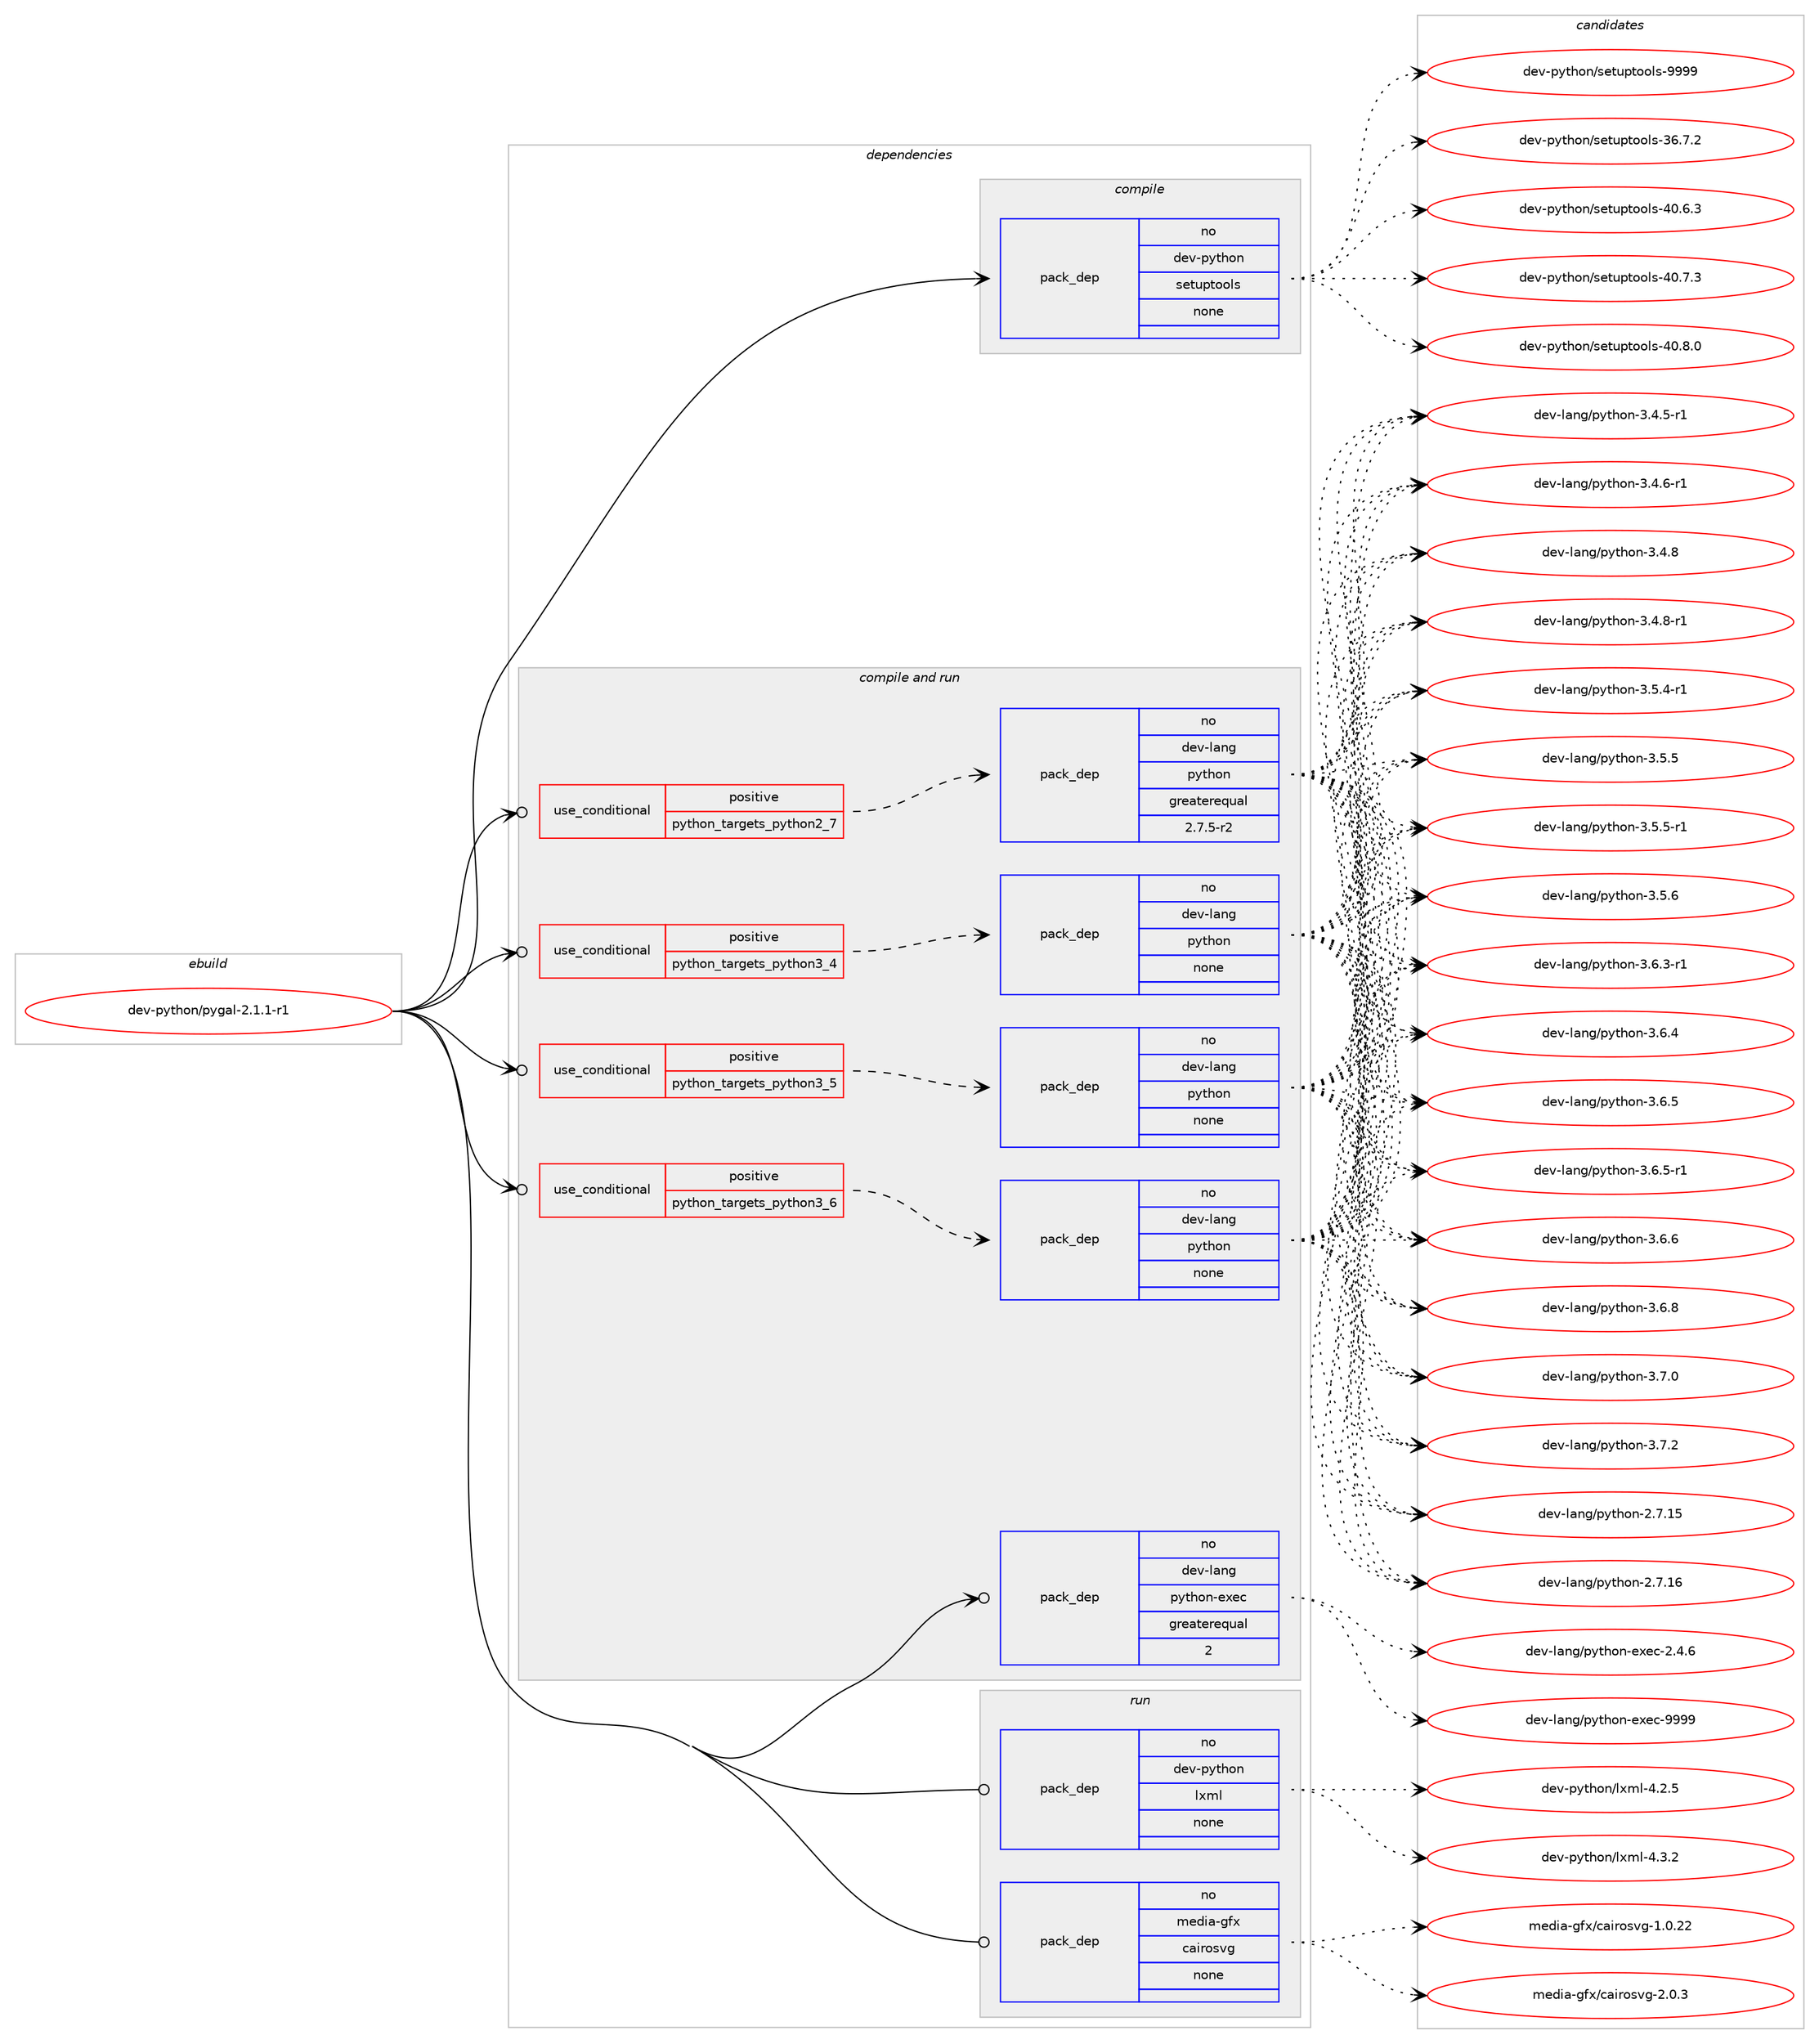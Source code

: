 digraph prolog {

# *************
# Graph options
# *************

newrank=true;
concentrate=true;
compound=true;
graph [rankdir=LR,fontname=Helvetica,fontsize=10,ranksep=1.5];#, ranksep=2.5, nodesep=0.2];
edge  [arrowhead=vee];
node  [fontname=Helvetica,fontsize=10];

# **********
# The ebuild
# **********

subgraph cluster_leftcol {
color=gray;
rank=same;
label=<<i>ebuild</i>>;
id [label="dev-python/pygal-2.1.1-r1", color=red, width=4, href="../dev-python/pygal-2.1.1-r1.svg"];
}

# ****************
# The dependencies
# ****************

subgraph cluster_midcol {
color=gray;
label=<<i>dependencies</i>>;
subgraph cluster_compile {
fillcolor="#eeeeee";
style=filled;
label=<<i>compile</i>>;
subgraph pack1025152 {
dependency1429271 [label=<<TABLE BORDER="0" CELLBORDER="1" CELLSPACING="0" CELLPADDING="4" WIDTH="220"><TR><TD ROWSPAN="6" CELLPADDING="30">pack_dep</TD></TR><TR><TD WIDTH="110">no</TD></TR><TR><TD>dev-python</TD></TR><TR><TD>setuptools</TD></TR><TR><TD>none</TD></TR><TR><TD></TD></TR></TABLE>>, shape=none, color=blue];
}
id:e -> dependency1429271:w [weight=20,style="solid",arrowhead="vee"];
}
subgraph cluster_compileandrun {
fillcolor="#eeeeee";
style=filled;
label=<<i>compile and run</i>>;
subgraph cond380801 {
dependency1429272 [label=<<TABLE BORDER="0" CELLBORDER="1" CELLSPACING="0" CELLPADDING="4"><TR><TD ROWSPAN="3" CELLPADDING="10">use_conditional</TD></TR><TR><TD>positive</TD></TR><TR><TD>python_targets_python2_7</TD></TR></TABLE>>, shape=none, color=red];
subgraph pack1025153 {
dependency1429273 [label=<<TABLE BORDER="0" CELLBORDER="1" CELLSPACING="0" CELLPADDING="4" WIDTH="220"><TR><TD ROWSPAN="6" CELLPADDING="30">pack_dep</TD></TR><TR><TD WIDTH="110">no</TD></TR><TR><TD>dev-lang</TD></TR><TR><TD>python</TD></TR><TR><TD>greaterequal</TD></TR><TR><TD>2.7.5-r2</TD></TR></TABLE>>, shape=none, color=blue];
}
dependency1429272:e -> dependency1429273:w [weight=20,style="dashed",arrowhead="vee"];
}
id:e -> dependency1429272:w [weight=20,style="solid",arrowhead="odotvee"];
subgraph cond380802 {
dependency1429274 [label=<<TABLE BORDER="0" CELLBORDER="1" CELLSPACING="0" CELLPADDING="4"><TR><TD ROWSPAN="3" CELLPADDING="10">use_conditional</TD></TR><TR><TD>positive</TD></TR><TR><TD>python_targets_python3_4</TD></TR></TABLE>>, shape=none, color=red];
subgraph pack1025154 {
dependency1429275 [label=<<TABLE BORDER="0" CELLBORDER="1" CELLSPACING="0" CELLPADDING="4" WIDTH="220"><TR><TD ROWSPAN="6" CELLPADDING="30">pack_dep</TD></TR><TR><TD WIDTH="110">no</TD></TR><TR><TD>dev-lang</TD></TR><TR><TD>python</TD></TR><TR><TD>none</TD></TR><TR><TD></TD></TR></TABLE>>, shape=none, color=blue];
}
dependency1429274:e -> dependency1429275:w [weight=20,style="dashed",arrowhead="vee"];
}
id:e -> dependency1429274:w [weight=20,style="solid",arrowhead="odotvee"];
subgraph cond380803 {
dependency1429276 [label=<<TABLE BORDER="0" CELLBORDER="1" CELLSPACING="0" CELLPADDING="4"><TR><TD ROWSPAN="3" CELLPADDING="10">use_conditional</TD></TR><TR><TD>positive</TD></TR><TR><TD>python_targets_python3_5</TD></TR></TABLE>>, shape=none, color=red];
subgraph pack1025155 {
dependency1429277 [label=<<TABLE BORDER="0" CELLBORDER="1" CELLSPACING="0" CELLPADDING="4" WIDTH="220"><TR><TD ROWSPAN="6" CELLPADDING="30">pack_dep</TD></TR><TR><TD WIDTH="110">no</TD></TR><TR><TD>dev-lang</TD></TR><TR><TD>python</TD></TR><TR><TD>none</TD></TR><TR><TD></TD></TR></TABLE>>, shape=none, color=blue];
}
dependency1429276:e -> dependency1429277:w [weight=20,style="dashed",arrowhead="vee"];
}
id:e -> dependency1429276:w [weight=20,style="solid",arrowhead="odotvee"];
subgraph cond380804 {
dependency1429278 [label=<<TABLE BORDER="0" CELLBORDER="1" CELLSPACING="0" CELLPADDING="4"><TR><TD ROWSPAN="3" CELLPADDING="10">use_conditional</TD></TR><TR><TD>positive</TD></TR><TR><TD>python_targets_python3_6</TD></TR></TABLE>>, shape=none, color=red];
subgraph pack1025156 {
dependency1429279 [label=<<TABLE BORDER="0" CELLBORDER="1" CELLSPACING="0" CELLPADDING="4" WIDTH="220"><TR><TD ROWSPAN="6" CELLPADDING="30">pack_dep</TD></TR><TR><TD WIDTH="110">no</TD></TR><TR><TD>dev-lang</TD></TR><TR><TD>python</TD></TR><TR><TD>none</TD></TR><TR><TD></TD></TR></TABLE>>, shape=none, color=blue];
}
dependency1429278:e -> dependency1429279:w [weight=20,style="dashed",arrowhead="vee"];
}
id:e -> dependency1429278:w [weight=20,style="solid",arrowhead="odotvee"];
subgraph pack1025157 {
dependency1429280 [label=<<TABLE BORDER="0" CELLBORDER="1" CELLSPACING="0" CELLPADDING="4" WIDTH="220"><TR><TD ROWSPAN="6" CELLPADDING="30">pack_dep</TD></TR><TR><TD WIDTH="110">no</TD></TR><TR><TD>dev-lang</TD></TR><TR><TD>python-exec</TD></TR><TR><TD>greaterequal</TD></TR><TR><TD>2</TD></TR></TABLE>>, shape=none, color=blue];
}
id:e -> dependency1429280:w [weight=20,style="solid",arrowhead="odotvee"];
}
subgraph cluster_run {
fillcolor="#eeeeee";
style=filled;
label=<<i>run</i>>;
subgraph pack1025158 {
dependency1429281 [label=<<TABLE BORDER="0" CELLBORDER="1" CELLSPACING="0" CELLPADDING="4" WIDTH="220"><TR><TD ROWSPAN="6" CELLPADDING="30">pack_dep</TD></TR><TR><TD WIDTH="110">no</TD></TR><TR><TD>dev-python</TD></TR><TR><TD>lxml</TD></TR><TR><TD>none</TD></TR><TR><TD></TD></TR></TABLE>>, shape=none, color=blue];
}
id:e -> dependency1429281:w [weight=20,style="solid",arrowhead="odot"];
subgraph pack1025159 {
dependency1429282 [label=<<TABLE BORDER="0" CELLBORDER="1" CELLSPACING="0" CELLPADDING="4" WIDTH="220"><TR><TD ROWSPAN="6" CELLPADDING="30">pack_dep</TD></TR><TR><TD WIDTH="110">no</TD></TR><TR><TD>media-gfx</TD></TR><TR><TD>cairosvg</TD></TR><TR><TD>none</TD></TR><TR><TD></TD></TR></TABLE>>, shape=none, color=blue];
}
id:e -> dependency1429282:w [weight=20,style="solid",arrowhead="odot"];
}
}

# **************
# The candidates
# **************

subgraph cluster_choices {
rank=same;
color=gray;
label=<<i>candidates</i>>;

subgraph choice1025152 {
color=black;
nodesep=1;
choice100101118451121211161041111104711510111611711211611111110811545515446554650 [label="dev-python/setuptools-36.7.2", color=red, width=4,href="../dev-python/setuptools-36.7.2.svg"];
choice100101118451121211161041111104711510111611711211611111110811545524846544651 [label="dev-python/setuptools-40.6.3", color=red, width=4,href="../dev-python/setuptools-40.6.3.svg"];
choice100101118451121211161041111104711510111611711211611111110811545524846554651 [label="dev-python/setuptools-40.7.3", color=red, width=4,href="../dev-python/setuptools-40.7.3.svg"];
choice100101118451121211161041111104711510111611711211611111110811545524846564648 [label="dev-python/setuptools-40.8.0", color=red, width=4,href="../dev-python/setuptools-40.8.0.svg"];
choice10010111845112121116104111110471151011161171121161111111081154557575757 [label="dev-python/setuptools-9999", color=red, width=4,href="../dev-python/setuptools-9999.svg"];
dependency1429271:e -> choice100101118451121211161041111104711510111611711211611111110811545515446554650:w [style=dotted,weight="100"];
dependency1429271:e -> choice100101118451121211161041111104711510111611711211611111110811545524846544651:w [style=dotted,weight="100"];
dependency1429271:e -> choice100101118451121211161041111104711510111611711211611111110811545524846554651:w [style=dotted,weight="100"];
dependency1429271:e -> choice100101118451121211161041111104711510111611711211611111110811545524846564648:w [style=dotted,weight="100"];
dependency1429271:e -> choice10010111845112121116104111110471151011161171121161111111081154557575757:w [style=dotted,weight="100"];
}
subgraph choice1025153 {
color=black;
nodesep=1;
choice10010111845108971101034711212111610411111045504655464953 [label="dev-lang/python-2.7.15", color=red, width=4,href="../dev-lang/python-2.7.15.svg"];
choice10010111845108971101034711212111610411111045504655464954 [label="dev-lang/python-2.7.16", color=red, width=4,href="../dev-lang/python-2.7.16.svg"];
choice1001011184510897110103471121211161041111104551465246534511449 [label="dev-lang/python-3.4.5-r1", color=red, width=4,href="../dev-lang/python-3.4.5-r1.svg"];
choice1001011184510897110103471121211161041111104551465246544511449 [label="dev-lang/python-3.4.6-r1", color=red, width=4,href="../dev-lang/python-3.4.6-r1.svg"];
choice100101118451089711010347112121116104111110455146524656 [label="dev-lang/python-3.4.8", color=red, width=4,href="../dev-lang/python-3.4.8.svg"];
choice1001011184510897110103471121211161041111104551465246564511449 [label="dev-lang/python-3.4.8-r1", color=red, width=4,href="../dev-lang/python-3.4.8-r1.svg"];
choice1001011184510897110103471121211161041111104551465346524511449 [label="dev-lang/python-3.5.4-r1", color=red, width=4,href="../dev-lang/python-3.5.4-r1.svg"];
choice100101118451089711010347112121116104111110455146534653 [label="dev-lang/python-3.5.5", color=red, width=4,href="../dev-lang/python-3.5.5.svg"];
choice1001011184510897110103471121211161041111104551465346534511449 [label="dev-lang/python-3.5.5-r1", color=red, width=4,href="../dev-lang/python-3.5.5-r1.svg"];
choice100101118451089711010347112121116104111110455146534654 [label="dev-lang/python-3.5.6", color=red, width=4,href="../dev-lang/python-3.5.6.svg"];
choice1001011184510897110103471121211161041111104551465446514511449 [label="dev-lang/python-3.6.3-r1", color=red, width=4,href="../dev-lang/python-3.6.3-r1.svg"];
choice100101118451089711010347112121116104111110455146544652 [label="dev-lang/python-3.6.4", color=red, width=4,href="../dev-lang/python-3.6.4.svg"];
choice100101118451089711010347112121116104111110455146544653 [label="dev-lang/python-3.6.5", color=red, width=4,href="../dev-lang/python-3.6.5.svg"];
choice1001011184510897110103471121211161041111104551465446534511449 [label="dev-lang/python-3.6.5-r1", color=red, width=4,href="../dev-lang/python-3.6.5-r1.svg"];
choice100101118451089711010347112121116104111110455146544654 [label="dev-lang/python-3.6.6", color=red, width=4,href="../dev-lang/python-3.6.6.svg"];
choice100101118451089711010347112121116104111110455146544656 [label="dev-lang/python-3.6.8", color=red, width=4,href="../dev-lang/python-3.6.8.svg"];
choice100101118451089711010347112121116104111110455146554648 [label="dev-lang/python-3.7.0", color=red, width=4,href="../dev-lang/python-3.7.0.svg"];
choice100101118451089711010347112121116104111110455146554650 [label="dev-lang/python-3.7.2", color=red, width=4,href="../dev-lang/python-3.7.2.svg"];
dependency1429273:e -> choice10010111845108971101034711212111610411111045504655464953:w [style=dotted,weight="100"];
dependency1429273:e -> choice10010111845108971101034711212111610411111045504655464954:w [style=dotted,weight="100"];
dependency1429273:e -> choice1001011184510897110103471121211161041111104551465246534511449:w [style=dotted,weight="100"];
dependency1429273:e -> choice1001011184510897110103471121211161041111104551465246544511449:w [style=dotted,weight="100"];
dependency1429273:e -> choice100101118451089711010347112121116104111110455146524656:w [style=dotted,weight="100"];
dependency1429273:e -> choice1001011184510897110103471121211161041111104551465246564511449:w [style=dotted,weight="100"];
dependency1429273:e -> choice1001011184510897110103471121211161041111104551465346524511449:w [style=dotted,weight="100"];
dependency1429273:e -> choice100101118451089711010347112121116104111110455146534653:w [style=dotted,weight="100"];
dependency1429273:e -> choice1001011184510897110103471121211161041111104551465346534511449:w [style=dotted,weight="100"];
dependency1429273:e -> choice100101118451089711010347112121116104111110455146534654:w [style=dotted,weight="100"];
dependency1429273:e -> choice1001011184510897110103471121211161041111104551465446514511449:w [style=dotted,weight="100"];
dependency1429273:e -> choice100101118451089711010347112121116104111110455146544652:w [style=dotted,weight="100"];
dependency1429273:e -> choice100101118451089711010347112121116104111110455146544653:w [style=dotted,weight="100"];
dependency1429273:e -> choice1001011184510897110103471121211161041111104551465446534511449:w [style=dotted,weight="100"];
dependency1429273:e -> choice100101118451089711010347112121116104111110455146544654:w [style=dotted,weight="100"];
dependency1429273:e -> choice100101118451089711010347112121116104111110455146544656:w [style=dotted,weight="100"];
dependency1429273:e -> choice100101118451089711010347112121116104111110455146554648:w [style=dotted,weight="100"];
dependency1429273:e -> choice100101118451089711010347112121116104111110455146554650:w [style=dotted,weight="100"];
}
subgraph choice1025154 {
color=black;
nodesep=1;
choice10010111845108971101034711212111610411111045504655464953 [label="dev-lang/python-2.7.15", color=red, width=4,href="../dev-lang/python-2.7.15.svg"];
choice10010111845108971101034711212111610411111045504655464954 [label="dev-lang/python-2.7.16", color=red, width=4,href="../dev-lang/python-2.7.16.svg"];
choice1001011184510897110103471121211161041111104551465246534511449 [label="dev-lang/python-3.4.5-r1", color=red, width=4,href="../dev-lang/python-3.4.5-r1.svg"];
choice1001011184510897110103471121211161041111104551465246544511449 [label="dev-lang/python-3.4.6-r1", color=red, width=4,href="../dev-lang/python-3.4.6-r1.svg"];
choice100101118451089711010347112121116104111110455146524656 [label="dev-lang/python-3.4.8", color=red, width=4,href="../dev-lang/python-3.4.8.svg"];
choice1001011184510897110103471121211161041111104551465246564511449 [label="dev-lang/python-3.4.8-r1", color=red, width=4,href="../dev-lang/python-3.4.8-r1.svg"];
choice1001011184510897110103471121211161041111104551465346524511449 [label="dev-lang/python-3.5.4-r1", color=red, width=4,href="../dev-lang/python-3.5.4-r1.svg"];
choice100101118451089711010347112121116104111110455146534653 [label="dev-lang/python-3.5.5", color=red, width=4,href="../dev-lang/python-3.5.5.svg"];
choice1001011184510897110103471121211161041111104551465346534511449 [label="dev-lang/python-3.5.5-r1", color=red, width=4,href="../dev-lang/python-3.5.5-r1.svg"];
choice100101118451089711010347112121116104111110455146534654 [label="dev-lang/python-3.5.6", color=red, width=4,href="../dev-lang/python-3.5.6.svg"];
choice1001011184510897110103471121211161041111104551465446514511449 [label="dev-lang/python-3.6.3-r1", color=red, width=4,href="../dev-lang/python-3.6.3-r1.svg"];
choice100101118451089711010347112121116104111110455146544652 [label="dev-lang/python-3.6.4", color=red, width=4,href="../dev-lang/python-3.6.4.svg"];
choice100101118451089711010347112121116104111110455146544653 [label="dev-lang/python-3.6.5", color=red, width=4,href="../dev-lang/python-3.6.5.svg"];
choice1001011184510897110103471121211161041111104551465446534511449 [label="dev-lang/python-3.6.5-r1", color=red, width=4,href="../dev-lang/python-3.6.5-r1.svg"];
choice100101118451089711010347112121116104111110455146544654 [label="dev-lang/python-3.6.6", color=red, width=4,href="../dev-lang/python-3.6.6.svg"];
choice100101118451089711010347112121116104111110455146544656 [label="dev-lang/python-3.6.8", color=red, width=4,href="../dev-lang/python-3.6.8.svg"];
choice100101118451089711010347112121116104111110455146554648 [label="dev-lang/python-3.7.0", color=red, width=4,href="../dev-lang/python-3.7.0.svg"];
choice100101118451089711010347112121116104111110455146554650 [label="dev-lang/python-3.7.2", color=red, width=4,href="../dev-lang/python-3.7.2.svg"];
dependency1429275:e -> choice10010111845108971101034711212111610411111045504655464953:w [style=dotted,weight="100"];
dependency1429275:e -> choice10010111845108971101034711212111610411111045504655464954:w [style=dotted,weight="100"];
dependency1429275:e -> choice1001011184510897110103471121211161041111104551465246534511449:w [style=dotted,weight="100"];
dependency1429275:e -> choice1001011184510897110103471121211161041111104551465246544511449:w [style=dotted,weight="100"];
dependency1429275:e -> choice100101118451089711010347112121116104111110455146524656:w [style=dotted,weight="100"];
dependency1429275:e -> choice1001011184510897110103471121211161041111104551465246564511449:w [style=dotted,weight="100"];
dependency1429275:e -> choice1001011184510897110103471121211161041111104551465346524511449:w [style=dotted,weight="100"];
dependency1429275:e -> choice100101118451089711010347112121116104111110455146534653:w [style=dotted,weight="100"];
dependency1429275:e -> choice1001011184510897110103471121211161041111104551465346534511449:w [style=dotted,weight="100"];
dependency1429275:e -> choice100101118451089711010347112121116104111110455146534654:w [style=dotted,weight="100"];
dependency1429275:e -> choice1001011184510897110103471121211161041111104551465446514511449:w [style=dotted,weight="100"];
dependency1429275:e -> choice100101118451089711010347112121116104111110455146544652:w [style=dotted,weight="100"];
dependency1429275:e -> choice100101118451089711010347112121116104111110455146544653:w [style=dotted,weight="100"];
dependency1429275:e -> choice1001011184510897110103471121211161041111104551465446534511449:w [style=dotted,weight="100"];
dependency1429275:e -> choice100101118451089711010347112121116104111110455146544654:w [style=dotted,weight="100"];
dependency1429275:e -> choice100101118451089711010347112121116104111110455146544656:w [style=dotted,weight="100"];
dependency1429275:e -> choice100101118451089711010347112121116104111110455146554648:w [style=dotted,weight="100"];
dependency1429275:e -> choice100101118451089711010347112121116104111110455146554650:w [style=dotted,weight="100"];
}
subgraph choice1025155 {
color=black;
nodesep=1;
choice10010111845108971101034711212111610411111045504655464953 [label="dev-lang/python-2.7.15", color=red, width=4,href="../dev-lang/python-2.7.15.svg"];
choice10010111845108971101034711212111610411111045504655464954 [label="dev-lang/python-2.7.16", color=red, width=4,href="../dev-lang/python-2.7.16.svg"];
choice1001011184510897110103471121211161041111104551465246534511449 [label="dev-lang/python-3.4.5-r1", color=red, width=4,href="../dev-lang/python-3.4.5-r1.svg"];
choice1001011184510897110103471121211161041111104551465246544511449 [label="dev-lang/python-3.4.6-r1", color=red, width=4,href="../dev-lang/python-3.4.6-r1.svg"];
choice100101118451089711010347112121116104111110455146524656 [label="dev-lang/python-3.4.8", color=red, width=4,href="../dev-lang/python-3.4.8.svg"];
choice1001011184510897110103471121211161041111104551465246564511449 [label="dev-lang/python-3.4.8-r1", color=red, width=4,href="../dev-lang/python-3.4.8-r1.svg"];
choice1001011184510897110103471121211161041111104551465346524511449 [label="dev-lang/python-3.5.4-r1", color=red, width=4,href="../dev-lang/python-3.5.4-r1.svg"];
choice100101118451089711010347112121116104111110455146534653 [label="dev-lang/python-3.5.5", color=red, width=4,href="../dev-lang/python-3.5.5.svg"];
choice1001011184510897110103471121211161041111104551465346534511449 [label="dev-lang/python-3.5.5-r1", color=red, width=4,href="../dev-lang/python-3.5.5-r1.svg"];
choice100101118451089711010347112121116104111110455146534654 [label="dev-lang/python-3.5.6", color=red, width=4,href="../dev-lang/python-3.5.6.svg"];
choice1001011184510897110103471121211161041111104551465446514511449 [label="dev-lang/python-3.6.3-r1", color=red, width=4,href="../dev-lang/python-3.6.3-r1.svg"];
choice100101118451089711010347112121116104111110455146544652 [label="dev-lang/python-3.6.4", color=red, width=4,href="../dev-lang/python-3.6.4.svg"];
choice100101118451089711010347112121116104111110455146544653 [label="dev-lang/python-3.6.5", color=red, width=4,href="../dev-lang/python-3.6.5.svg"];
choice1001011184510897110103471121211161041111104551465446534511449 [label="dev-lang/python-3.6.5-r1", color=red, width=4,href="../dev-lang/python-3.6.5-r1.svg"];
choice100101118451089711010347112121116104111110455146544654 [label="dev-lang/python-3.6.6", color=red, width=4,href="../dev-lang/python-3.6.6.svg"];
choice100101118451089711010347112121116104111110455146544656 [label="dev-lang/python-3.6.8", color=red, width=4,href="../dev-lang/python-3.6.8.svg"];
choice100101118451089711010347112121116104111110455146554648 [label="dev-lang/python-3.7.0", color=red, width=4,href="../dev-lang/python-3.7.0.svg"];
choice100101118451089711010347112121116104111110455146554650 [label="dev-lang/python-3.7.2", color=red, width=4,href="../dev-lang/python-3.7.2.svg"];
dependency1429277:e -> choice10010111845108971101034711212111610411111045504655464953:w [style=dotted,weight="100"];
dependency1429277:e -> choice10010111845108971101034711212111610411111045504655464954:w [style=dotted,weight="100"];
dependency1429277:e -> choice1001011184510897110103471121211161041111104551465246534511449:w [style=dotted,weight="100"];
dependency1429277:e -> choice1001011184510897110103471121211161041111104551465246544511449:w [style=dotted,weight="100"];
dependency1429277:e -> choice100101118451089711010347112121116104111110455146524656:w [style=dotted,weight="100"];
dependency1429277:e -> choice1001011184510897110103471121211161041111104551465246564511449:w [style=dotted,weight="100"];
dependency1429277:e -> choice1001011184510897110103471121211161041111104551465346524511449:w [style=dotted,weight="100"];
dependency1429277:e -> choice100101118451089711010347112121116104111110455146534653:w [style=dotted,weight="100"];
dependency1429277:e -> choice1001011184510897110103471121211161041111104551465346534511449:w [style=dotted,weight="100"];
dependency1429277:e -> choice100101118451089711010347112121116104111110455146534654:w [style=dotted,weight="100"];
dependency1429277:e -> choice1001011184510897110103471121211161041111104551465446514511449:w [style=dotted,weight="100"];
dependency1429277:e -> choice100101118451089711010347112121116104111110455146544652:w [style=dotted,weight="100"];
dependency1429277:e -> choice100101118451089711010347112121116104111110455146544653:w [style=dotted,weight="100"];
dependency1429277:e -> choice1001011184510897110103471121211161041111104551465446534511449:w [style=dotted,weight="100"];
dependency1429277:e -> choice100101118451089711010347112121116104111110455146544654:w [style=dotted,weight="100"];
dependency1429277:e -> choice100101118451089711010347112121116104111110455146544656:w [style=dotted,weight="100"];
dependency1429277:e -> choice100101118451089711010347112121116104111110455146554648:w [style=dotted,weight="100"];
dependency1429277:e -> choice100101118451089711010347112121116104111110455146554650:w [style=dotted,weight="100"];
}
subgraph choice1025156 {
color=black;
nodesep=1;
choice10010111845108971101034711212111610411111045504655464953 [label="dev-lang/python-2.7.15", color=red, width=4,href="../dev-lang/python-2.7.15.svg"];
choice10010111845108971101034711212111610411111045504655464954 [label="dev-lang/python-2.7.16", color=red, width=4,href="../dev-lang/python-2.7.16.svg"];
choice1001011184510897110103471121211161041111104551465246534511449 [label="dev-lang/python-3.4.5-r1", color=red, width=4,href="../dev-lang/python-3.4.5-r1.svg"];
choice1001011184510897110103471121211161041111104551465246544511449 [label="dev-lang/python-3.4.6-r1", color=red, width=4,href="../dev-lang/python-3.4.6-r1.svg"];
choice100101118451089711010347112121116104111110455146524656 [label="dev-lang/python-3.4.8", color=red, width=4,href="../dev-lang/python-3.4.8.svg"];
choice1001011184510897110103471121211161041111104551465246564511449 [label="dev-lang/python-3.4.8-r1", color=red, width=4,href="../dev-lang/python-3.4.8-r1.svg"];
choice1001011184510897110103471121211161041111104551465346524511449 [label="dev-lang/python-3.5.4-r1", color=red, width=4,href="../dev-lang/python-3.5.4-r1.svg"];
choice100101118451089711010347112121116104111110455146534653 [label="dev-lang/python-3.5.5", color=red, width=4,href="../dev-lang/python-3.5.5.svg"];
choice1001011184510897110103471121211161041111104551465346534511449 [label="dev-lang/python-3.5.5-r1", color=red, width=4,href="../dev-lang/python-3.5.5-r1.svg"];
choice100101118451089711010347112121116104111110455146534654 [label="dev-lang/python-3.5.6", color=red, width=4,href="../dev-lang/python-3.5.6.svg"];
choice1001011184510897110103471121211161041111104551465446514511449 [label="dev-lang/python-3.6.3-r1", color=red, width=4,href="../dev-lang/python-3.6.3-r1.svg"];
choice100101118451089711010347112121116104111110455146544652 [label="dev-lang/python-3.6.4", color=red, width=4,href="../dev-lang/python-3.6.4.svg"];
choice100101118451089711010347112121116104111110455146544653 [label="dev-lang/python-3.6.5", color=red, width=4,href="../dev-lang/python-3.6.5.svg"];
choice1001011184510897110103471121211161041111104551465446534511449 [label="dev-lang/python-3.6.5-r1", color=red, width=4,href="../dev-lang/python-3.6.5-r1.svg"];
choice100101118451089711010347112121116104111110455146544654 [label="dev-lang/python-3.6.6", color=red, width=4,href="../dev-lang/python-3.6.6.svg"];
choice100101118451089711010347112121116104111110455146544656 [label="dev-lang/python-3.6.8", color=red, width=4,href="../dev-lang/python-3.6.8.svg"];
choice100101118451089711010347112121116104111110455146554648 [label="dev-lang/python-3.7.0", color=red, width=4,href="../dev-lang/python-3.7.0.svg"];
choice100101118451089711010347112121116104111110455146554650 [label="dev-lang/python-3.7.2", color=red, width=4,href="../dev-lang/python-3.7.2.svg"];
dependency1429279:e -> choice10010111845108971101034711212111610411111045504655464953:w [style=dotted,weight="100"];
dependency1429279:e -> choice10010111845108971101034711212111610411111045504655464954:w [style=dotted,weight="100"];
dependency1429279:e -> choice1001011184510897110103471121211161041111104551465246534511449:w [style=dotted,weight="100"];
dependency1429279:e -> choice1001011184510897110103471121211161041111104551465246544511449:w [style=dotted,weight="100"];
dependency1429279:e -> choice100101118451089711010347112121116104111110455146524656:w [style=dotted,weight="100"];
dependency1429279:e -> choice1001011184510897110103471121211161041111104551465246564511449:w [style=dotted,weight="100"];
dependency1429279:e -> choice1001011184510897110103471121211161041111104551465346524511449:w [style=dotted,weight="100"];
dependency1429279:e -> choice100101118451089711010347112121116104111110455146534653:w [style=dotted,weight="100"];
dependency1429279:e -> choice1001011184510897110103471121211161041111104551465346534511449:w [style=dotted,weight="100"];
dependency1429279:e -> choice100101118451089711010347112121116104111110455146534654:w [style=dotted,weight="100"];
dependency1429279:e -> choice1001011184510897110103471121211161041111104551465446514511449:w [style=dotted,weight="100"];
dependency1429279:e -> choice100101118451089711010347112121116104111110455146544652:w [style=dotted,weight="100"];
dependency1429279:e -> choice100101118451089711010347112121116104111110455146544653:w [style=dotted,weight="100"];
dependency1429279:e -> choice1001011184510897110103471121211161041111104551465446534511449:w [style=dotted,weight="100"];
dependency1429279:e -> choice100101118451089711010347112121116104111110455146544654:w [style=dotted,weight="100"];
dependency1429279:e -> choice100101118451089711010347112121116104111110455146544656:w [style=dotted,weight="100"];
dependency1429279:e -> choice100101118451089711010347112121116104111110455146554648:w [style=dotted,weight="100"];
dependency1429279:e -> choice100101118451089711010347112121116104111110455146554650:w [style=dotted,weight="100"];
}
subgraph choice1025157 {
color=black;
nodesep=1;
choice1001011184510897110103471121211161041111104510112010199455046524654 [label="dev-lang/python-exec-2.4.6", color=red, width=4,href="../dev-lang/python-exec-2.4.6.svg"];
choice10010111845108971101034711212111610411111045101120101994557575757 [label="dev-lang/python-exec-9999", color=red, width=4,href="../dev-lang/python-exec-9999.svg"];
dependency1429280:e -> choice1001011184510897110103471121211161041111104510112010199455046524654:w [style=dotted,weight="100"];
dependency1429280:e -> choice10010111845108971101034711212111610411111045101120101994557575757:w [style=dotted,weight="100"];
}
subgraph choice1025158 {
color=black;
nodesep=1;
choice1001011184511212111610411111047108120109108455246504653 [label="dev-python/lxml-4.2.5", color=red, width=4,href="../dev-python/lxml-4.2.5.svg"];
choice1001011184511212111610411111047108120109108455246514650 [label="dev-python/lxml-4.3.2", color=red, width=4,href="../dev-python/lxml-4.3.2.svg"];
dependency1429281:e -> choice1001011184511212111610411111047108120109108455246504653:w [style=dotted,weight="100"];
dependency1429281:e -> choice1001011184511212111610411111047108120109108455246514650:w [style=dotted,weight="100"];
}
subgraph choice1025159 {
color=black;
nodesep=1;
choice109101100105974510310212047999710511411111511810345494648465050 [label="media-gfx/cairosvg-1.0.22", color=red, width=4,href="../media-gfx/cairosvg-1.0.22.svg"];
choice1091011001059745103102120479997105114111115118103455046484651 [label="media-gfx/cairosvg-2.0.3", color=red, width=4,href="../media-gfx/cairosvg-2.0.3.svg"];
dependency1429282:e -> choice109101100105974510310212047999710511411111511810345494648465050:w [style=dotted,weight="100"];
dependency1429282:e -> choice1091011001059745103102120479997105114111115118103455046484651:w [style=dotted,weight="100"];
}
}

}
